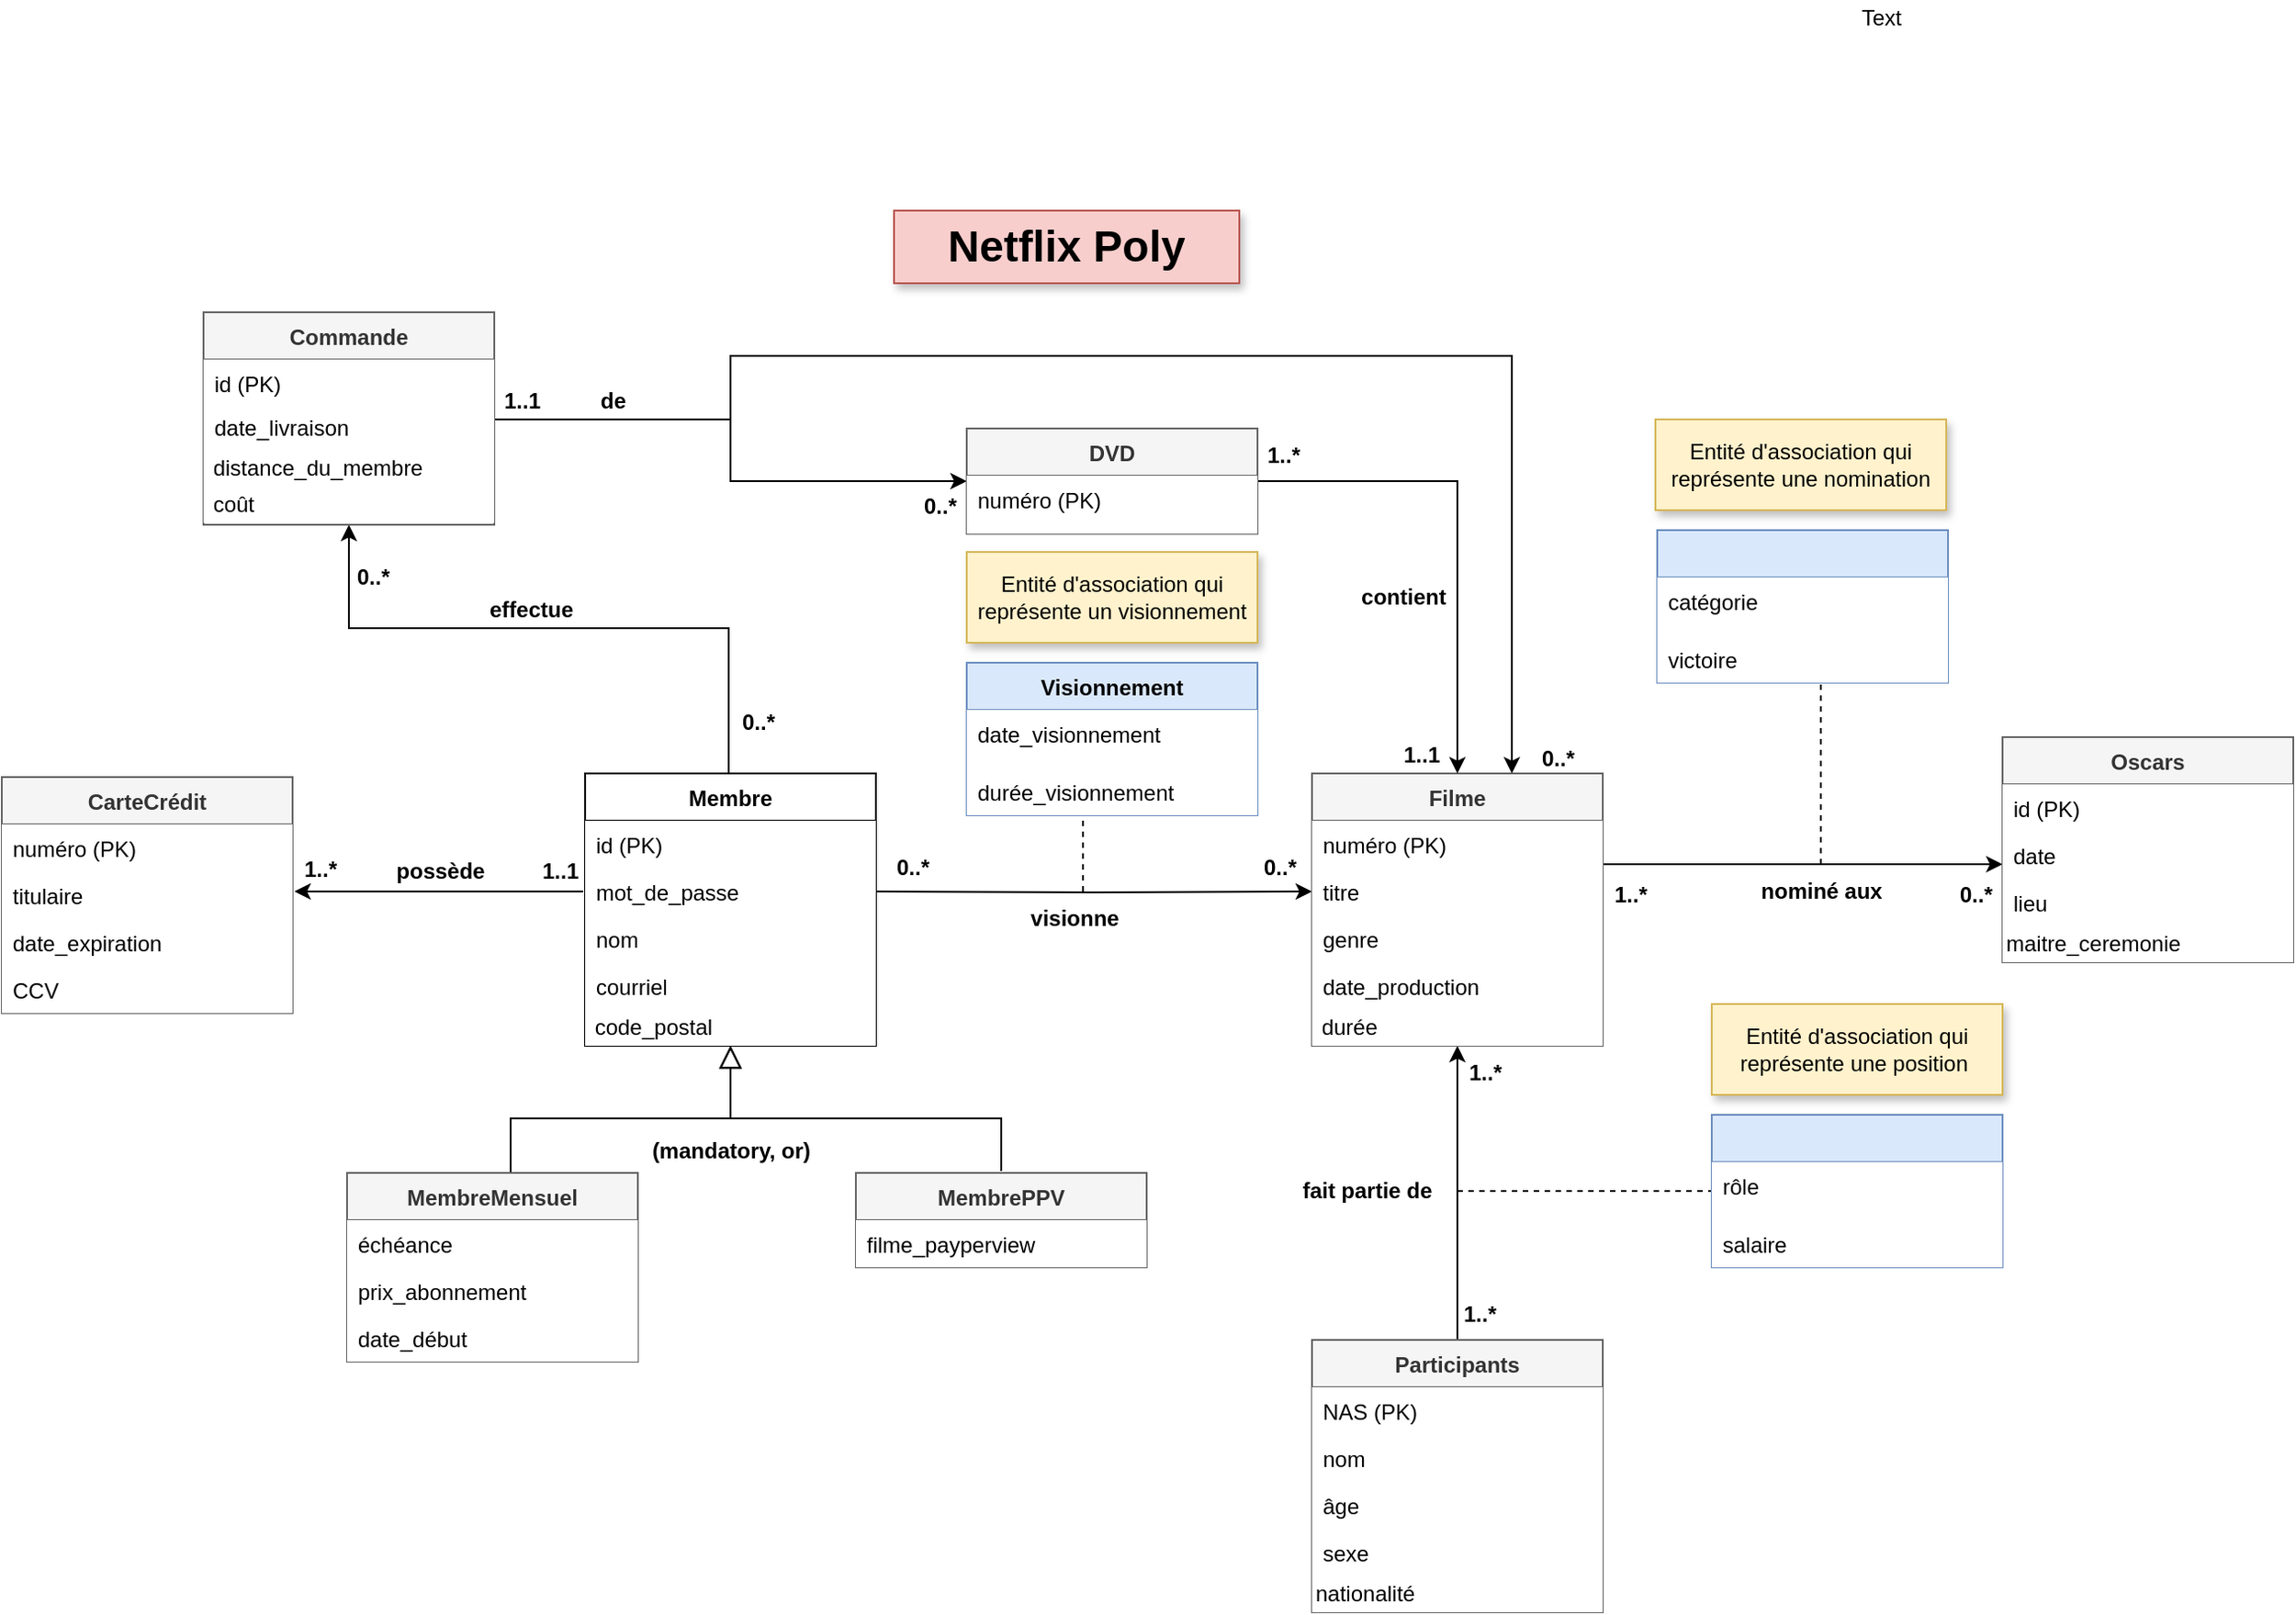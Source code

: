 <mxfile version="12.9.10" type="device"><diagram id="C5RBs43oDa-KdzZeNtuy" name="Page-1"><mxGraphModel dx="2741" dy="907" grid="1" gridSize="10" guides="1" tooltips="1" connect="1" arrows="1" fold="1" page="1" pageScale="1" pageWidth="827" pageHeight="1169" math="0" shadow="0"><root><mxCell id="WIyWlLk6GJQsqaUBKTNV-0"/><mxCell id="WIyWlLk6GJQsqaUBKTNV-1" parent="WIyWlLk6GJQsqaUBKTNV-0"/><mxCell id="zkfFHV4jXpPFQw0GAbJ--12" value="" style="endArrow=block;endSize=10;endFill=0;shadow=0;strokeWidth=1;rounded=0;edgeStyle=elbowEdgeStyle;elbow=vertical;entryX=0.5;entryY=1;entryDx=0;entryDy=0;" parent="WIyWlLk6GJQsqaUBKTNV-1" target="zkfFHV4jXpPFQw0GAbJ--0" edge="1"><mxGeometry width="160" relative="1" as="geometry"><mxPoint x="-261" y="650" as="sourcePoint"/><mxPoint x="-141" y="560" as="targetPoint"/><Array as="points"><mxPoint x="-200" y="620"/></Array></mxGeometry></mxCell><mxCell id="zkfFHV4jXpPFQw0GAbJ--16" value="" style="endArrow=block;endSize=10;endFill=0;shadow=0;strokeWidth=1;rounded=0;edgeStyle=elbowEdgeStyle;elbow=vertical;entryX=0.5;entryY=1;entryDx=0;entryDy=0;" parent="WIyWlLk6GJQsqaUBKTNV-1" target="zkfFHV4jXpPFQw0GAbJ--0" edge="1"><mxGeometry width="160" relative="1" as="geometry"><mxPoint x="9" y="649" as="sourcePoint"/><mxPoint x="-140" y="610" as="targetPoint"/><Array as="points"><mxPoint x="-120" y="620"/></Array></mxGeometry></mxCell><mxCell id="V9l5EWmK-HvKVG1Vd5ir-39" value="(mandatory, or)" style="text;html=1;align=center;verticalAlign=middle;resizable=0;points=[];fontStyle=1" vertex="1" connectable="0" parent="zkfFHV4jXpPFQw0GAbJ--16"><mxGeometry x="0.75" y="-11" relative="1" as="geometry"><mxPoint x="-11" y="30.59" as="offset"/></mxGeometry></mxCell><mxCell id="V9l5EWmK-HvKVG1Vd5ir-4" value="Entité d'association qui représente une position&amp;nbsp; " style="text;html=1;strokeColor=#d6b656;fillColor=#fff2cc;align=center;verticalAlign=middle;whiteSpace=wrap;rounded=0;shadow=1;perimeterSpacing=0;comic=0;glass=0;" vertex="1" parent="WIyWlLk6GJQsqaUBKTNV-1"><mxGeometry x="400" y="557" width="160" height="50" as="geometry"/></mxCell><mxCell id="V9l5EWmK-HvKVG1Vd5ir-21" style="edgeStyle=orthogonalEdgeStyle;rounded=0;orthogonalLoop=1;jettySize=auto;html=1;exitX=0;exitY=0.5;exitDx=0;exitDy=0;entryX=1;entryY=0.5;entryDx=0;entryDy=0;" edge="1" parent="WIyWlLk6GJQsqaUBKTNV-1"><mxGeometry relative="1" as="geometry"><mxPoint x="-221" y="495.0" as="sourcePoint"/><mxPoint x="-380" y="495" as="targetPoint"/></mxGeometry></mxCell><mxCell id="V9l5EWmK-HvKVG1Vd5ir-37" value="possède" style="text;html=1;align=center;verticalAlign=middle;resizable=0;points=[];fontStyle=1" vertex="1" connectable="0" parent="V9l5EWmK-HvKVG1Vd5ir-21"><mxGeometry y="-11" relative="1" as="geometry"><mxPoint as="offset"/></mxGeometry></mxCell><mxCell id="V9l5EWmK-HvKVG1Vd5ir-36" style="edgeStyle=orthogonalEdgeStyle;rounded=0;orthogonalLoop=1;jettySize=auto;html=1;exitX=1;exitY=0.5;exitDx=0;exitDy=0;entryX=0;entryY=0.5;entryDx=0;entryDy=0;" edge="1" parent="WIyWlLk6GJQsqaUBKTNV-1" target="V9l5EWmK-HvKVG1Vd5ir-25"><mxGeometry relative="1" as="geometry"><mxPoint x="-61" y="495.0" as="sourcePoint"/></mxGeometry></mxCell><mxCell id="V9l5EWmK-HvKVG1Vd5ir-38" value="visionne" style="text;html=1;align=center;verticalAlign=middle;resizable=0;points=[];fontStyle=1" vertex="1" connectable="0" parent="V9l5EWmK-HvKVG1Vd5ir-36"><mxGeometry x="0.106" y="12" relative="1" as="geometry"><mxPoint x="-22.94" y="27" as="offset"/></mxGeometry></mxCell><mxCell id="V9l5EWmK-HvKVG1Vd5ir-56" value="0..*" style="text;html=1;align=center;verticalAlign=middle;resizable=0;points=[];fontStyle=1" vertex="1" connectable="0" parent="V9l5EWmK-HvKVG1Vd5ir-36"><mxGeometry x="-0.824" y="13" relative="1" as="geometry"><mxPoint x="-1" as="offset"/></mxGeometry></mxCell><mxCell id="V9l5EWmK-HvKVG1Vd5ir-57" value="0..*" style="text;html=1;align=center;verticalAlign=middle;resizable=0;points=[];fontStyle=1" vertex="1" connectable="0" parent="V9l5EWmK-HvKVG1Vd5ir-36"><mxGeometry x="0.851" y="13" relative="1" as="geometry"><mxPoint as="offset"/></mxGeometry></mxCell><mxCell id="V9l5EWmK-HvKVG1Vd5ir-55" style="edgeStyle=orthogonalEdgeStyle;rounded=0;orthogonalLoop=1;jettySize=auto;html=1;exitX=0.5;exitY=0;exitDx=0;exitDy=0;entryX=0.5;entryY=1;entryDx=0;entryDy=0;" edge="1" parent="WIyWlLk6GJQsqaUBKTNV-1" source="V9l5EWmK-HvKVG1Vd5ir-41" target="V9l5EWmK-HvKVG1Vd5ir-23"><mxGeometry relative="1" as="geometry"/></mxCell><mxCell id="V9l5EWmK-HvKVG1Vd5ir-65" value="1..*" style="text;html=1;align=center;verticalAlign=middle;resizable=0;points=[];fontStyle=1" vertex="1" connectable="0" parent="V9l5EWmK-HvKVG1Vd5ir-55"><mxGeometry x="-0.725" y="-12" relative="1" as="geometry"><mxPoint y="8" as="offset"/></mxGeometry></mxCell><mxCell id="V9l5EWmK-HvKVG1Vd5ir-48" value="fait partie de" style="text;html=1;align=center;verticalAlign=middle;resizable=0;points=[];autosize=1;fontStyle=1" vertex="1" parent="WIyWlLk6GJQsqaUBKTNV-1"><mxGeometry x="165" y="650" width="90" height="20" as="geometry"/></mxCell><mxCell id="V9l5EWmK-HvKVG1Vd5ir-54" value="" style="endArrow=none;dashed=1;html=1;entryX=0;entryY=0.5;entryDx=0;entryDy=0;" edge="1" parent="WIyWlLk6GJQsqaUBKTNV-1" target="V9l5EWmK-HvKVG1Vd5ir-50"><mxGeometry width="50" height="50" relative="1" as="geometry"><mxPoint x="260" y="660" as="sourcePoint"/><mxPoint x="320" y="670" as="targetPoint"/></mxGeometry></mxCell><mxCell id="V9l5EWmK-HvKVG1Vd5ir-73" value="" style="edgeStyle=orthogonalEdgeStyle;rounded=0;orthogonalLoop=1;jettySize=auto;html=1;" edge="1" parent="WIyWlLk6GJQsqaUBKTNV-1" source="V9l5EWmK-HvKVG1Vd5ir-23" target="V9l5EWmK-HvKVG1Vd5ir-67"><mxGeometry relative="1" as="geometry"><Array as="points"><mxPoint x="490" y="480"/><mxPoint x="490" y="480"/></Array></mxGeometry></mxCell><mxCell id="V9l5EWmK-HvKVG1Vd5ir-23" value="Filme" style="swimlane;fontStyle=1;align=center;verticalAlign=top;childLayout=stackLayout;horizontal=1;startSize=26;horizontalStack=0;resizeParent=1;resizeLast=0;collapsible=1;marginBottom=0;rounded=0;shadow=0;strokeWidth=1;fillColor=#f5f5f5;strokeColor=#666666;fontColor=#333333;" vertex="1" parent="WIyWlLk6GJQsqaUBKTNV-1"><mxGeometry x="180" y="430" width="160" height="150" as="geometry"><mxRectangle x="-110" y="90" width="160" height="26" as="alternateBounds"/></mxGeometry></mxCell><mxCell id="V9l5EWmK-HvKVG1Vd5ir-24" value="numéro (PK)" style="text;align=left;verticalAlign=top;spacingLeft=4;spacingRight=4;overflow=hidden;rotatable=0;points=[[0,0.5],[1,0.5]];portConstraint=eastwest;labelBackgroundColor=none;fillColor=#ffffff;" vertex="1" parent="V9l5EWmK-HvKVG1Vd5ir-23"><mxGeometry y="26" width="160" height="26" as="geometry"/></mxCell><mxCell id="V9l5EWmK-HvKVG1Vd5ir-25" value="titre" style="text;align=left;verticalAlign=top;spacingLeft=4;spacingRight=4;overflow=hidden;rotatable=0;points=[[0,0.5],[1,0.5]];portConstraint=eastwest;rounded=0;shadow=0;html=0;fillColor=#ffffff;" vertex="1" parent="V9l5EWmK-HvKVG1Vd5ir-23"><mxGeometry y="52" width="160" height="26" as="geometry"/></mxCell><mxCell id="V9l5EWmK-HvKVG1Vd5ir-26" value="genre" style="text;align=left;verticalAlign=top;spacingLeft=4;spacingRight=4;overflow=hidden;rotatable=0;points=[[0,0.5],[1,0.5]];portConstraint=eastwest;rounded=0;shadow=0;html=0;fillColor=#ffffff;strokeWidth=1;" vertex="1" parent="V9l5EWmK-HvKVG1Vd5ir-23"><mxGeometry y="78" width="160" height="26" as="geometry"/></mxCell><mxCell id="V9l5EWmK-HvKVG1Vd5ir-27" value="date_production" style="text;align=left;verticalAlign=top;spacingLeft=4;spacingRight=4;overflow=hidden;rotatable=0;points=[[0,0.5],[1,0.5]];portConstraint=eastwest;fillColor=#ffffff;" vertex="1" parent="V9l5EWmK-HvKVG1Vd5ir-23"><mxGeometry y="104" width="160" height="26" as="geometry"/></mxCell><mxCell id="V9l5EWmK-HvKVG1Vd5ir-35" value="&amp;nbsp;durée" style="text;html=1;align=left;verticalAlign=middle;resizable=0;points=[];autosize=1;fillColor=#ffffff;" vertex="1" parent="V9l5EWmK-HvKVG1Vd5ir-23"><mxGeometry y="130" width="160" height="20" as="geometry"/></mxCell><mxCell id="V9l5EWmK-HvKVG1Vd5ir-59" value="1..1" style="text;html=1;align=center;verticalAlign=middle;resizable=0;points=[];autosize=1;fontStyle=1" vertex="1" parent="WIyWlLk6GJQsqaUBKTNV-1"><mxGeometry x="-254" y="474" width="40" height="20" as="geometry"/></mxCell><mxCell id="V9l5EWmK-HvKVG1Vd5ir-62" value="1..*" style="text;html=1;align=center;verticalAlign=middle;resizable=0;points=[];autosize=1;fontStyle=1" vertex="1" parent="WIyWlLk6GJQsqaUBKTNV-1"><mxGeometry x="-381" y="473" width="30" height="20" as="geometry"/></mxCell><mxCell id="V9l5EWmK-HvKVG1Vd5ir-64" value="&lt;h1&gt;Netflix Poly&lt;br&gt;&lt;/h1&gt;" style="text;html=1;strokeColor=#b85450;fillColor=#f8cecc;spacing=5;spacingTop=-20;whiteSpace=wrap;overflow=hidden;rounded=0;shadow=1;glass=0;comic=0;labelBackgroundColor=none;align=center;gradientColor=none;" vertex="1" parent="WIyWlLk6GJQsqaUBKTNV-1"><mxGeometry x="-50" y="120" width="190" height="40" as="geometry"/></mxCell><mxCell id="V9l5EWmK-HvKVG1Vd5ir-66" value="1..*" style="text;html=1;align=center;verticalAlign=middle;resizable=0;points=[];autosize=1;fontStyle=1" vertex="1" parent="WIyWlLk6GJQsqaUBKTNV-1"><mxGeometry x="260" y="585" width="30" height="20" as="geometry"/></mxCell><mxCell id="V9l5EWmK-HvKVG1Vd5ir-74" value="nominé aux" style="text;html=1;align=center;verticalAlign=middle;resizable=0;points=[];autosize=1;fontStyle=1" vertex="1" parent="WIyWlLk6GJQsqaUBKTNV-1"><mxGeometry x="420" y="485" width="80" height="20" as="geometry"/></mxCell><mxCell id="V9l5EWmK-HvKVG1Vd5ir-78" value="0..*" style="text;html=1;align=center;verticalAlign=middle;resizable=0;points=[];autosize=1;fontStyle=1" vertex="1" parent="WIyWlLk6GJQsqaUBKTNV-1"><mxGeometry x="530" y="487" width="30" height="20" as="geometry"/></mxCell><mxCell id="V9l5EWmK-HvKVG1Vd5ir-79" value="1..*" style="text;html=1;align=center;verticalAlign=middle;resizable=0;points=[];autosize=1;fontStyle=1" vertex="1" parent="WIyWlLk6GJQsqaUBKTNV-1"><mxGeometry x="340" y="487" width="30" height="20" as="geometry"/></mxCell><mxCell id="V9l5EWmK-HvKVG1Vd5ir-80" value="" style="endArrow=none;dashed=1;html=1;" edge="1" parent="WIyWlLk6GJQsqaUBKTNV-1"><mxGeometry width="50" height="50" relative="1" as="geometry"><mxPoint x="460" y="480" as="sourcePoint"/><mxPoint x="460" y="380" as="targetPoint"/></mxGeometry></mxCell><mxCell id="V9l5EWmK-HvKVG1Vd5ir-84" value="Entité d'association qui représente une nomination" style="text;html=1;strokeColor=#d6b656;fillColor=#fff2cc;align=center;verticalAlign=middle;whiteSpace=wrap;rounded=0;shadow=1;perimeterSpacing=0;comic=0;glass=0;" vertex="1" parent="WIyWlLk6GJQsqaUBKTNV-1"><mxGeometry x="369" y="235" width="160" height="50" as="geometry"/></mxCell><mxCell id="zkfFHV4jXpPFQw0GAbJ--0" value="Membre" style="swimlane;fontStyle=1;align=center;verticalAlign=top;childLayout=stackLayout;horizontal=1;startSize=26;horizontalStack=0;resizeParent=1;resizeLast=0;collapsible=1;marginBottom=0;rounded=0;shadow=0;strokeWidth=1;fillColor=#ffffff;" parent="WIyWlLk6GJQsqaUBKTNV-1" vertex="1"><mxGeometry x="-220" y="430" width="160" height="150" as="geometry"><mxRectangle x="-110" y="90" width="160" height="26" as="alternateBounds"/></mxGeometry></mxCell><mxCell id="zkfFHV4jXpPFQw0GAbJ--1" value="id (PK)" style="text;align=left;verticalAlign=top;spacingLeft=4;spacingRight=4;overflow=hidden;rotatable=0;points=[[0,0.5],[1,0.5]];portConstraint=eastwest;labelBackgroundColor=none;fillColor=#ffffff;" parent="zkfFHV4jXpPFQw0GAbJ--0" vertex="1"><mxGeometry y="26" width="160" height="26" as="geometry"/></mxCell><mxCell id="zkfFHV4jXpPFQw0GAbJ--2" value="mot_de_passe" style="text;align=left;verticalAlign=top;spacingLeft=4;spacingRight=4;overflow=hidden;rotatable=0;points=[[0,0.5],[1,0.5]];portConstraint=eastwest;rounded=0;shadow=0;html=0;fillColor=#ffffff;" parent="zkfFHV4jXpPFQw0GAbJ--0" vertex="1"><mxGeometry y="52" width="160" height="26" as="geometry"/></mxCell><mxCell id="zkfFHV4jXpPFQw0GAbJ--3" value="nom" style="text;align=left;verticalAlign=top;spacingLeft=4;spacingRight=4;overflow=hidden;rotatable=0;points=[[0,0.5],[1,0.5]];portConstraint=eastwest;rounded=0;shadow=0;html=0;fillColor=#ffffff;strokeWidth=1;" parent="zkfFHV4jXpPFQw0GAbJ--0" vertex="1"><mxGeometry y="78" width="160" height="26" as="geometry"/></mxCell><mxCell id="zkfFHV4jXpPFQw0GAbJ--5" value="courriel" style="text;align=left;verticalAlign=top;spacingLeft=4;spacingRight=4;overflow=hidden;rotatable=0;points=[[0,0.5],[1,0.5]];portConstraint=eastwest;fillColor=#ffffff;" parent="zkfFHV4jXpPFQw0GAbJ--0" vertex="1"><mxGeometry y="104" width="160" height="26" as="geometry"/></mxCell><mxCell id="V9l5EWmK-HvKVG1Vd5ir-160" value="&amp;nbsp;code_postal" style="text;html=1;align=left;verticalAlign=middle;resizable=0;points=[];autosize=1;fillColor=#ffffff;" vertex="1" parent="zkfFHV4jXpPFQw0GAbJ--0"><mxGeometry y="130" width="160" height="20" as="geometry"/></mxCell><mxCell id="V9l5EWmK-HvKVG1Vd5ir-95" style="edgeStyle=orthogonalEdgeStyle;rounded=0;orthogonalLoop=1;jettySize=auto;html=1;exitX=0.5;exitY=0;exitDx=0;exitDy=0;entryX=0.5;entryY=1;entryDx=0;entryDy=0;" edge="1" parent="WIyWlLk6GJQsqaUBKTNV-1" target="V9l5EWmK-HvKVG1Vd5ir-102"><mxGeometry relative="1" as="geometry"><mxPoint x="-370" y="380" as="targetPoint"/><mxPoint x="-141" y="430" as="sourcePoint"/><Array as="points"><mxPoint x="-141" y="350"/><mxPoint x="-350" y="350"/></Array></mxGeometry></mxCell><mxCell id="V9l5EWmK-HvKVG1Vd5ir-119" value="effectue" style="text;html=1;align=center;verticalAlign=middle;resizable=0;points=[];fontStyle=1" vertex="1" connectable="0" parent="V9l5EWmK-HvKVG1Vd5ir-95"><mxGeometry x="-0.516" y="-2" relative="1" as="geometry"><mxPoint x="-105.53" y="-8.06" as="offset"/></mxGeometry></mxCell><mxCell id="V9l5EWmK-HvKVG1Vd5ir-123" value="0..*" style="text;html=1;align=center;verticalAlign=middle;resizable=0;points=[];fontStyle=1" vertex="1" connectable="0" parent="V9l5EWmK-HvKVG1Vd5ir-95"><mxGeometry x="0.835" y="-14" relative="1" as="geometry"><mxPoint x="-1" as="offset"/></mxGeometry></mxCell><mxCell id="V9l5EWmK-HvKVG1Vd5ir-16" value="CarteCrédit" style="swimlane;fontStyle=1;align=center;verticalAlign=top;childLayout=stackLayout;horizontal=1;startSize=26;horizontalStack=0;resizeParent=1;resizeLast=0;collapsible=1;marginBottom=0;rounded=0;shadow=0;strokeWidth=1;fillColor=#f5f5f5;strokeColor=#666666;fontColor=#333333;" vertex="1" parent="WIyWlLk6GJQsqaUBKTNV-1"><mxGeometry x="-541" y="432" width="160" height="130" as="geometry"><mxRectangle x="-110" y="90" width="160" height="26" as="alternateBounds"/></mxGeometry></mxCell><mxCell id="V9l5EWmK-HvKVG1Vd5ir-17" value="numéro (PK)" style="text;align=left;verticalAlign=top;spacingLeft=4;spacingRight=4;overflow=hidden;rotatable=0;points=[[0,0.5],[1,0.5]];portConstraint=eastwest;labelBackgroundColor=none;fillColor=#ffffff;" vertex="1" parent="V9l5EWmK-HvKVG1Vd5ir-16"><mxGeometry y="26" width="160" height="26" as="geometry"/></mxCell><mxCell id="V9l5EWmK-HvKVG1Vd5ir-18" value="titulaire" style="text;align=left;verticalAlign=top;spacingLeft=4;spacingRight=4;overflow=hidden;rotatable=0;points=[[0,0.5],[1,0.5]];portConstraint=eastwest;rounded=0;shadow=0;html=0;fillColor=#ffffff;" vertex="1" parent="V9l5EWmK-HvKVG1Vd5ir-16"><mxGeometry y="52" width="160" height="26" as="geometry"/></mxCell><mxCell id="V9l5EWmK-HvKVG1Vd5ir-19" value="date_expiration" style="text;align=left;verticalAlign=top;spacingLeft=4;spacingRight=4;overflow=hidden;rotatable=0;points=[[0,0.5],[1,0.5]];portConstraint=eastwest;rounded=0;shadow=0;html=0;fillColor=#ffffff;strokeWidth=1;" vertex="1" parent="V9l5EWmK-HvKVG1Vd5ir-16"><mxGeometry y="78" width="160" height="26" as="geometry"/></mxCell><mxCell id="V9l5EWmK-HvKVG1Vd5ir-20" value="CCV" style="text;align=left;verticalAlign=top;spacingLeft=4;spacingRight=4;overflow=hidden;rotatable=0;points=[[0,0.5],[1,0.5]];portConstraint=eastwest;fillColor=#ffffff;" vertex="1" parent="V9l5EWmK-HvKVG1Vd5ir-16"><mxGeometry y="104" width="160" height="26" as="geometry"/></mxCell><mxCell id="zkfFHV4jXpPFQw0GAbJ--6" value="MembreMensuel" style="swimlane;fontStyle=1;align=center;verticalAlign=top;childLayout=stackLayout;horizontal=1;startSize=26;horizontalStack=0;resizeParent=1;resizeLast=0;collapsible=1;marginBottom=0;rounded=0;shadow=0;strokeWidth=1;fillColor=#f5f5f5;strokeColor=#666666;fontColor=#333333;" parent="WIyWlLk6GJQsqaUBKTNV-1" vertex="1"><mxGeometry x="-351" y="650" width="160" height="104" as="geometry"><mxRectangle x="130" y="380" width="160" height="26" as="alternateBounds"/></mxGeometry></mxCell><mxCell id="zkfFHV4jXpPFQw0GAbJ--11" value="échéance" style="text;align=left;verticalAlign=top;spacingLeft=4;spacingRight=4;overflow=hidden;rotatable=0;points=[[0,0.5],[1,0.5]];portConstraint=eastwest;fillColor=#ffffff;" parent="zkfFHV4jXpPFQw0GAbJ--6" vertex="1"><mxGeometry y="26" width="160" height="26" as="geometry"/></mxCell><mxCell id="zkfFHV4jXpPFQw0GAbJ--7" value="prix_abonnement" style="text;align=left;verticalAlign=top;spacingLeft=4;spacingRight=4;overflow=hidden;rotatable=0;points=[[0,0.5],[1,0.5]];portConstraint=eastwest;fillColor=#ffffff;" parent="zkfFHV4jXpPFQw0GAbJ--6" vertex="1"><mxGeometry y="52" width="160" height="26" as="geometry"/></mxCell><mxCell id="zkfFHV4jXpPFQw0GAbJ--8" value="date_début" style="text;align=left;verticalAlign=top;spacingLeft=4;spacingRight=4;overflow=hidden;rotatable=0;points=[[0,0.5],[1,0.5]];portConstraint=eastwest;rounded=0;shadow=0;html=0;fillColor=#ffffff;" parent="zkfFHV4jXpPFQw0GAbJ--6" vertex="1"><mxGeometry y="78" width="160" height="26" as="geometry"/></mxCell><mxCell id="zkfFHV4jXpPFQw0GAbJ--13" value="MembrePPV" style="swimlane;fontStyle=1;align=center;verticalAlign=top;childLayout=stackLayout;horizontal=1;startSize=26;horizontalStack=0;resizeParent=1;resizeLast=0;collapsible=1;marginBottom=0;rounded=0;shadow=0;strokeWidth=1;fillColor=#f5f5f5;strokeColor=#666666;fontColor=#333333;" parent="WIyWlLk6GJQsqaUBKTNV-1" vertex="1"><mxGeometry x="-71" y="650" width="160" height="52" as="geometry"><mxRectangle x="340" y="380" width="170" height="26" as="alternateBounds"/></mxGeometry></mxCell><mxCell id="zkfFHV4jXpPFQw0GAbJ--14" value="filme_payperview" style="text;align=left;verticalAlign=top;spacingLeft=4;spacingRight=4;overflow=hidden;rotatable=0;points=[[0,0.5],[1,0.5]];portConstraint=eastwest;fillColor=#ffffff;" parent="zkfFHV4jXpPFQw0GAbJ--13" vertex="1"><mxGeometry y="26" width="160" height="26" as="geometry"/></mxCell><mxCell id="V9l5EWmK-HvKVG1Vd5ir-88" value="" style="endArrow=none;dashed=1;html=1;" edge="1" parent="WIyWlLk6GJQsqaUBKTNV-1"><mxGeometry width="50" height="50" relative="1" as="geometry"><mxPoint x="54" y="495" as="sourcePoint"/><mxPoint x="54" y="395" as="targetPoint"/><Array as="points"><mxPoint x="54" y="460"/></Array></mxGeometry></mxCell><mxCell id="V9l5EWmK-HvKVG1Vd5ir-89" value="Visionnement" style="swimlane;fontStyle=1;align=center;verticalAlign=top;childLayout=stackLayout;horizontal=1;startSize=26;horizontalStack=0;resizeParent=1;resizeLast=0;collapsible=1;marginBottom=0;rounded=0;shadow=0;strokeWidth=1;strokeColor=#6c8ebf;fillColor=#dae8fc;" vertex="1" parent="WIyWlLk6GJQsqaUBKTNV-1"><mxGeometry x="-10" y="369" width="160" height="84" as="geometry"><mxRectangle x="130" y="380" width="160" height="26" as="alternateBounds"/></mxGeometry></mxCell><mxCell id="V9l5EWmK-HvKVG1Vd5ir-90" value="date_visionnement" style="text;align=left;verticalAlign=top;spacingLeft=4;spacingRight=4;overflow=hidden;rotatable=0;points=[[0,0.5],[1,0.5]];portConstraint=eastwest;fillColor=#ffffff;" vertex="1" parent="V9l5EWmK-HvKVG1Vd5ir-89"><mxGeometry y="26" width="160" height="32" as="geometry"/></mxCell><mxCell id="V9l5EWmK-HvKVG1Vd5ir-91" value="durée_visionnement" style="text;align=left;verticalAlign=top;spacingLeft=4;spacingRight=4;overflow=hidden;rotatable=0;points=[[0,0.5],[1,0.5]];portConstraint=eastwest;rounded=0;shadow=0;html=0;fillColor=#ffffff;" vertex="1" parent="V9l5EWmK-HvKVG1Vd5ir-89"><mxGeometry y="58" width="160" height="26" as="geometry"/></mxCell><mxCell id="V9l5EWmK-HvKVG1Vd5ir-41" value="Participants" style="swimlane;fontStyle=1;align=center;verticalAlign=top;childLayout=stackLayout;horizontal=1;startSize=26;horizontalStack=0;resizeParent=1;resizeLast=0;collapsible=1;marginBottom=0;rounded=0;shadow=0;strokeWidth=1;fillColor=#f5f5f5;strokeColor=#666666;fontColor=#333333;" vertex="1" parent="WIyWlLk6GJQsqaUBKTNV-1"><mxGeometry x="180" y="742" width="160" height="150" as="geometry"><mxRectangle x="-110" y="90" width="160" height="26" as="alternateBounds"/></mxGeometry></mxCell><mxCell id="V9l5EWmK-HvKVG1Vd5ir-42" value="NAS (PK)" style="text;align=left;verticalAlign=top;spacingLeft=4;spacingRight=4;overflow=hidden;rotatable=0;points=[[0,0.5],[1,0.5]];portConstraint=eastwest;labelBackgroundColor=none;fillColor=#ffffff;" vertex="1" parent="V9l5EWmK-HvKVG1Vd5ir-41"><mxGeometry y="26" width="160" height="26" as="geometry"/></mxCell><mxCell id="V9l5EWmK-HvKVG1Vd5ir-43" value="nom&#xA;" style="text;align=left;verticalAlign=top;spacingLeft=4;spacingRight=4;overflow=hidden;rotatable=0;points=[[0,0.5],[1,0.5]];portConstraint=eastwest;rounded=0;shadow=0;html=0;fillColor=#ffffff;" vertex="1" parent="V9l5EWmK-HvKVG1Vd5ir-41"><mxGeometry y="52" width="160" height="26" as="geometry"/></mxCell><mxCell id="V9l5EWmK-HvKVG1Vd5ir-44" value="âge" style="text;align=left;verticalAlign=top;spacingLeft=4;spacingRight=4;overflow=hidden;rotatable=0;points=[[0,0.5],[1,0.5]];portConstraint=eastwest;rounded=0;shadow=0;html=0;fillColor=#ffffff;strokeWidth=1;" vertex="1" parent="V9l5EWmK-HvKVG1Vd5ir-41"><mxGeometry y="78" width="160" height="26" as="geometry"/></mxCell><mxCell id="V9l5EWmK-HvKVG1Vd5ir-45" value="sexe" style="text;align=left;verticalAlign=top;spacingLeft=4;spacingRight=4;overflow=hidden;rotatable=0;points=[[0,0.5],[1,0.5]];portConstraint=eastwest;fillColor=#ffffff;" vertex="1" parent="V9l5EWmK-HvKVG1Vd5ir-41"><mxGeometry y="104" width="160" height="26" as="geometry"/></mxCell><mxCell id="V9l5EWmK-HvKVG1Vd5ir-46" value="nationalité" style="text;html=1;align=left;verticalAlign=middle;resizable=0;points=[];autosize=1;fillColor=#ffffff;" vertex="1" parent="V9l5EWmK-HvKVG1Vd5ir-41"><mxGeometry y="130" width="160" height="20" as="geometry"/></mxCell><mxCell id="V9l5EWmK-HvKVG1Vd5ir-50" value="" style="swimlane;fontStyle=1;align=center;verticalAlign=top;childLayout=stackLayout;horizontal=1;startSize=26;horizontalStack=0;resizeParent=1;resizeLast=0;collapsible=1;marginBottom=0;rounded=0;shadow=0;strokeWidth=1;strokeColor=#6c8ebf;fillColor=#dae8fc;" vertex="1" parent="WIyWlLk6GJQsqaUBKTNV-1"><mxGeometry x="400" y="618" width="160" height="84" as="geometry"><mxRectangle x="130" y="380" width="160" height="26" as="alternateBounds"/></mxGeometry></mxCell><mxCell id="V9l5EWmK-HvKVG1Vd5ir-51" value="rôle" style="text;align=left;verticalAlign=top;spacingLeft=4;spacingRight=4;overflow=hidden;rotatable=0;points=[[0,0.5],[1,0.5]];portConstraint=eastwest;fillColor=#ffffff;" vertex="1" parent="V9l5EWmK-HvKVG1Vd5ir-50"><mxGeometry y="26" width="160" height="32" as="geometry"/></mxCell><mxCell id="V9l5EWmK-HvKVG1Vd5ir-52" value="salaire" style="text;align=left;verticalAlign=top;spacingLeft=4;spacingRight=4;overflow=hidden;rotatable=0;points=[[0,0.5],[1,0.5]];portConstraint=eastwest;rounded=0;shadow=0;html=0;fillColor=#ffffff;" vertex="1" parent="V9l5EWmK-HvKVG1Vd5ir-50"><mxGeometry y="58" width="160" height="26" as="geometry"/></mxCell><mxCell id="V9l5EWmK-HvKVG1Vd5ir-81" value="" style="swimlane;fontStyle=1;align=center;verticalAlign=top;childLayout=stackLayout;horizontal=1;startSize=26;horizontalStack=0;resizeParent=1;resizeLast=0;collapsible=1;marginBottom=0;rounded=0;shadow=0;strokeWidth=1;strokeColor=#6c8ebf;fillColor=#dae8fc;" vertex="1" parent="WIyWlLk6GJQsqaUBKTNV-1"><mxGeometry x="370" y="296" width="160" height="84" as="geometry"><mxRectangle x="130" y="380" width="160" height="26" as="alternateBounds"/></mxGeometry></mxCell><mxCell id="V9l5EWmK-HvKVG1Vd5ir-82" value="catégorie" style="text;align=left;verticalAlign=top;spacingLeft=4;spacingRight=4;overflow=hidden;rotatable=0;points=[[0,0.5],[1,0.5]];portConstraint=eastwest;fillColor=#ffffff;" vertex="1" parent="V9l5EWmK-HvKVG1Vd5ir-81"><mxGeometry y="26" width="160" height="32" as="geometry"/></mxCell><mxCell id="V9l5EWmK-HvKVG1Vd5ir-83" value="victoire" style="text;align=left;verticalAlign=top;spacingLeft=4;spacingRight=4;overflow=hidden;rotatable=0;points=[[0,0.5],[1,0.5]];portConstraint=eastwest;rounded=0;shadow=0;html=0;fillColor=#ffffff;" vertex="1" parent="V9l5EWmK-HvKVG1Vd5ir-81"><mxGeometry y="58" width="160" height="26" as="geometry"/></mxCell><mxCell id="V9l5EWmK-HvKVG1Vd5ir-67" value="Oscars" style="swimlane;fontStyle=1;align=center;verticalAlign=top;childLayout=stackLayout;horizontal=1;startSize=26;horizontalStack=0;resizeParent=1;resizeLast=0;collapsible=1;marginBottom=0;rounded=0;shadow=0;strokeWidth=1;fillColor=#f5f5f5;strokeColor=#666666;fontColor=#333333;" vertex="1" parent="WIyWlLk6GJQsqaUBKTNV-1"><mxGeometry x="560" y="410" width="160" height="124" as="geometry"><mxRectangle x="-110" y="90" width="160" height="26" as="alternateBounds"/></mxGeometry></mxCell><mxCell id="V9l5EWmK-HvKVG1Vd5ir-68" value="id (PK)" style="text;align=left;verticalAlign=top;spacingLeft=4;spacingRight=4;overflow=hidden;rotatable=0;points=[[0,0.5],[1,0.5]];portConstraint=eastwest;labelBackgroundColor=none;fillColor=#ffffff;" vertex="1" parent="V9l5EWmK-HvKVG1Vd5ir-67"><mxGeometry y="26" width="160" height="26" as="geometry"/></mxCell><mxCell id="V9l5EWmK-HvKVG1Vd5ir-69" value="date" style="text;align=left;verticalAlign=top;spacingLeft=4;spacingRight=4;overflow=hidden;rotatable=0;points=[[0,0.5],[1,0.5]];portConstraint=eastwest;rounded=0;shadow=0;html=0;fillColor=#ffffff;" vertex="1" parent="V9l5EWmK-HvKVG1Vd5ir-67"><mxGeometry y="52" width="160" height="26" as="geometry"/></mxCell><mxCell id="V9l5EWmK-HvKVG1Vd5ir-70" value="lieu" style="text;align=left;verticalAlign=top;spacingLeft=4;spacingRight=4;overflow=hidden;rotatable=0;points=[[0,0.5],[1,0.5]];portConstraint=eastwest;rounded=0;shadow=0;html=0;fillColor=#ffffff;strokeWidth=1;" vertex="1" parent="V9l5EWmK-HvKVG1Vd5ir-67"><mxGeometry y="78" width="160" height="26" as="geometry"/></mxCell><mxCell id="V9l5EWmK-HvKVG1Vd5ir-162" value="maitre_ceremonie" style="text;html=1;align=left;verticalAlign=middle;resizable=0;points=[];autosize=1;fillColor=#ffffff;" vertex="1" parent="V9l5EWmK-HvKVG1Vd5ir-67"><mxGeometry y="104" width="160" height="20" as="geometry"/></mxCell><mxCell id="V9l5EWmK-HvKVG1Vd5ir-108" style="edgeStyle=orthogonalEdgeStyle;rounded=0;orthogonalLoop=1;jettySize=auto;html=1;exitX=1;exitY=0.5;exitDx=0;exitDy=0;entryX=0.5;entryY=0;entryDx=0;entryDy=0;" edge="1" parent="WIyWlLk6GJQsqaUBKTNV-1" source="V9l5EWmK-HvKVG1Vd5ir-92" target="V9l5EWmK-HvKVG1Vd5ir-23"><mxGeometry relative="1" as="geometry"/></mxCell><mxCell id="V9l5EWmK-HvKVG1Vd5ir-107" value="Entité d'association qui représente un visionnement" style="text;html=1;strokeColor=#d6b656;fillColor=#fff2cc;align=center;verticalAlign=middle;whiteSpace=wrap;rounded=0;shadow=1;perimeterSpacing=0;comic=0;glass=0;" vertex="1" parent="WIyWlLk6GJQsqaUBKTNV-1"><mxGeometry x="-10" y="308" width="160" height="50" as="geometry"/></mxCell><mxCell id="V9l5EWmK-HvKVG1Vd5ir-120" value="contient" style="text;html=1;align=center;verticalAlign=middle;resizable=0;points=[];autosize=1;fontStyle=1" vertex="1" parent="WIyWlLk6GJQsqaUBKTNV-1"><mxGeometry x="200" y="323" width="60" height="20" as="geometry"/></mxCell><mxCell id="V9l5EWmK-HvKVG1Vd5ir-121" value="1..*" style="text;html=1;align=center;verticalAlign=middle;resizable=0;points=[];autosize=1;fontStyle=1" vertex="1" parent="WIyWlLk6GJQsqaUBKTNV-1"><mxGeometry x="149" y="245" width="30" height="20" as="geometry"/></mxCell><mxCell id="V9l5EWmK-HvKVG1Vd5ir-122" value="1..1" style="text;html=1;align=center;verticalAlign=middle;resizable=0;points=[];autosize=1;fontStyle=1" vertex="1" parent="WIyWlLk6GJQsqaUBKTNV-1"><mxGeometry x="220" y="410" width="40" height="20" as="geometry"/></mxCell><mxCell id="V9l5EWmK-HvKVG1Vd5ir-124" value="0..*" style="text;html=1;align=center;verticalAlign=middle;resizable=0;points=[];autosize=1;fontStyle=1" vertex="1" parent="WIyWlLk6GJQsqaUBKTNV-1"><mxGeometry x="-140" y="392" width="30" height="20" as="geometry"/></mxCell><mxCell id="V9l5EWmK-HvKVG1Vd5ir-137" style="edgeStyle=orthogonalEdgeStyle;rounded=0;orthogonalLoop=1;jettySize=auto;html=1;exitX=1;exitY=0.5;exitDx=0;exitDy=0;entryX=0;entryY=0.5;entryDx=0;entryDy=0;" edge="1" parent="WIyWlLk6GJQsqaUBKTNV-1" source="V9l5EWmK-HvKVG1Vd5ir-104" target="V9l5EWmK-HvKVG1Vd5ir-92"><mxGeometry relative="1" as="geometry"><Array as="points"><mxPoint x="-270" y="235"/><mxPoint x="-140" y="235"/><mxPoint x="-140" y="269"/></Array></mxGeometry></mxCell><mxCell id="V9l5EWmK-HvKVG1Vd5ir-102" value="Commande" style="swimlane;fontStyle=1;align=center;verticalAlign=top;childLayout=stackLayout;horizontal=1;startSize=26;horizontalStack=0;resizeParent=1;resizeLast=0;collapsible=1;marginBottom=0;rounded=0;shadow=0;strokeWidth=1;strokeColor=#666666;fillColor=#f5f5f5;fontColor=#333333;" vertex="1" parent="WIyWlLk6GJQsqaUBKTNV-1"><mxGeometry x="-430" y="176" width="160" height="117" as="geometry"><mxRectangle x="130" y="380" width="160" height="26" as="alternateBounds"/></mxGeometry></mxCell><mxCell id="V9l5EWmK-HvKVG1Vd5ir-103" value="id (PK)" style="text;align=left;verticalAlign=top;spacingLeft=4;spacingRight=4;overflow=hidden;rotatable=0;points=[[0,0.5],[1,0.5]];portConstraint=eastwest;fillColor=#ffffff;" vertex="1" parent="V9l5EWmK-HvKVG1Vd5ir-102"><mxGeometry y="26" width="160" height="24" as="geometry"/></mxCell><mxCell id="V9l5EWmK-HvKVG1Vd5ir-104" value="date_livraison" style="text;align=left;verticalAlign=top;spacingLeft=4;spacingRight=4;overflow=hidden;rotatable=0;points=[[0,0.5],[1,0.5]];portConstraint=eastwest;rounded=0;shadow=0;html=0;fillColor=#ffffff;" vertex="1" parent="V9l5EWmK-HvKVG1Vd5ir-102"><mxGeometry y="50" width="160" height="26" as="geometry"/></mxCell><mxCell id="V9l5EWmK-HvKVG1Vd5ir-118" value="&amp;nbsp;distance_du_membre" style="text;html=1;align=left;verticalAlign=middle;resizable=0;points=[];autosize=1;fillColor=#ffffff;" vertex="1" parent="V9l5EWmK-HvKVG1Vd5ir-102"><mxGeometry y="76" width="160" height="20" as="geometry"/></mxCell><mxCell id="V9l5EWmK-HvKVG1Vd5ir-129" value="&amp;nbsp;coût" style="text;html=1;align=left;verticalAlign=middle;resizable=0;points=[];autosize=1;fillColor=#ffffff;" vertex="1" parent="V9l5EWmK-HvKVG1Vd5ir-102"><mxGeometry y="96" width="160" height="20" as="geometry"/></mxCell><mxCell id="V9l5EWmK-HvKVG1Vd5ir-139" style="edgeStyle=orthogonalEdgeStyle;rounded=0;orthogonalLoop=1;jettySize=auto;html=1;" edge="1" parent="WIyWlLk6GJQsqaUBKTNV-1"><mxGeometry relative="1" as="geometry"><mxPoint x="-140" y="240" as="sourcePoint"/><mxPoint x="290" y="430" as="targetPoint"/><Array as="points"><mxPoint x="-140" y="200"/><mxPoint x="290" y="200"/></Array></mxGeometry></mxCell><mxCell id="V9l5EWmK-HvKVG1Vd5ir-141" value="1..1" style="text;html=1;align=center;verticalAlign=middle;resizable=0;points=[];autosize=1;fontStyle=1" vertex="1" parent="WIyWlLk6GJQsqaUBKTNV-1"><mxGeometry x="-275" y="215" width="40" height="20" as="geometry"/></mxCell><mxCell id="V9l5EWmK-HvKVG1Vd5ir-142" value="0..*" style="text;html=1;align=center;verticalAlign=middle;resizable=0;points=[];autosize=1;fontStyle=1" vertex="1" parent="WIyWlLk6GJQsqaUBKTNV-1"><mxGeometry x="-40" y="273" width="30" height="20" as="geometry"/></mxCell><mxCell id="V9l5EWmK-HvKVG1Vd5ir-143" value="0..*" style="text;html=1;align=center;verticalAlign=middle;resizable=0;points=[];autosize=1;fontStyle=1" vertex="1" parent="WIyWlLk6GJQsqaUBKTNV-1"><mxGeometry x="300" y="412" width="30" height="20" as="geometry"/></mxCell><mxCell id="V9l5EWmK-HvKVG1Vd5ir-92" value="DVD" style="swimlane;fontStyle=1;align=center;verticalAlign=top;childLayout=stackLayout;horizontal=1;startSize=26;horizontalStack=0;resizeParent=1;resizeLast=0;collapsible=1;marginBottom=0;rounded=0;shadow=0;strokeWidth=1;strokeColor=#666666;fillColor=#f5f5f5;fontColor=#333333;" vertex="1" parent="WIyWlLk6GJQsqaUBKTNV-1"><mxGeometry x="-10" y="240" width="160" height="58" as="geometry"><mxRectangle x="130" y="380" width="160" height="26" as="alternateBounds"/></mxGeometry></mxCell><mxCell id="V9l5EWmK-HvKVG1Vd5ir-93" value="numéro (PK)" style="text;align=left;verticalAlign=top;spacingLeft=4;spacingRight=4;overflow=hidden;rotatable=0;points=[[0,0.5],[1,0.5]];portConstraint=eastwest;fillColor=#ffffff;" vertex="1" parent="V9l5EWmK-HvKVG1Vd5ir-92"><mxGeometry y="26" width="160" height="32" as="geometry"/></mxCell><mxCell id="V9l5EWmK-HvKVG1Vd5ir-146" value="de" style="text;html=1;align=center;verticalAlign=middle;resizable=0;points=[];autosize=1;fontStyle=1" vertex="1" parent="WIyWlLk6GJQsqaUBKTNV-1"><mxGeometry x="-220" y="215" width="30" height="20" as="geometry"/></mxCell><mxCell id="V9l5EWmK-HvKVG1Vd5ir-161" value="Text" style="text;html=1;align=center;verticalAlign=middle;resizable=0;points=[];autosize=1;" vertex="1" parent="WIyWlLk6GJQsqaUBKTNV-1"><mxGeometry x="473" y="4" width="40" height="20" as="geometry"/></mxCell></root></mxGraphModel></diagram></mxfile>